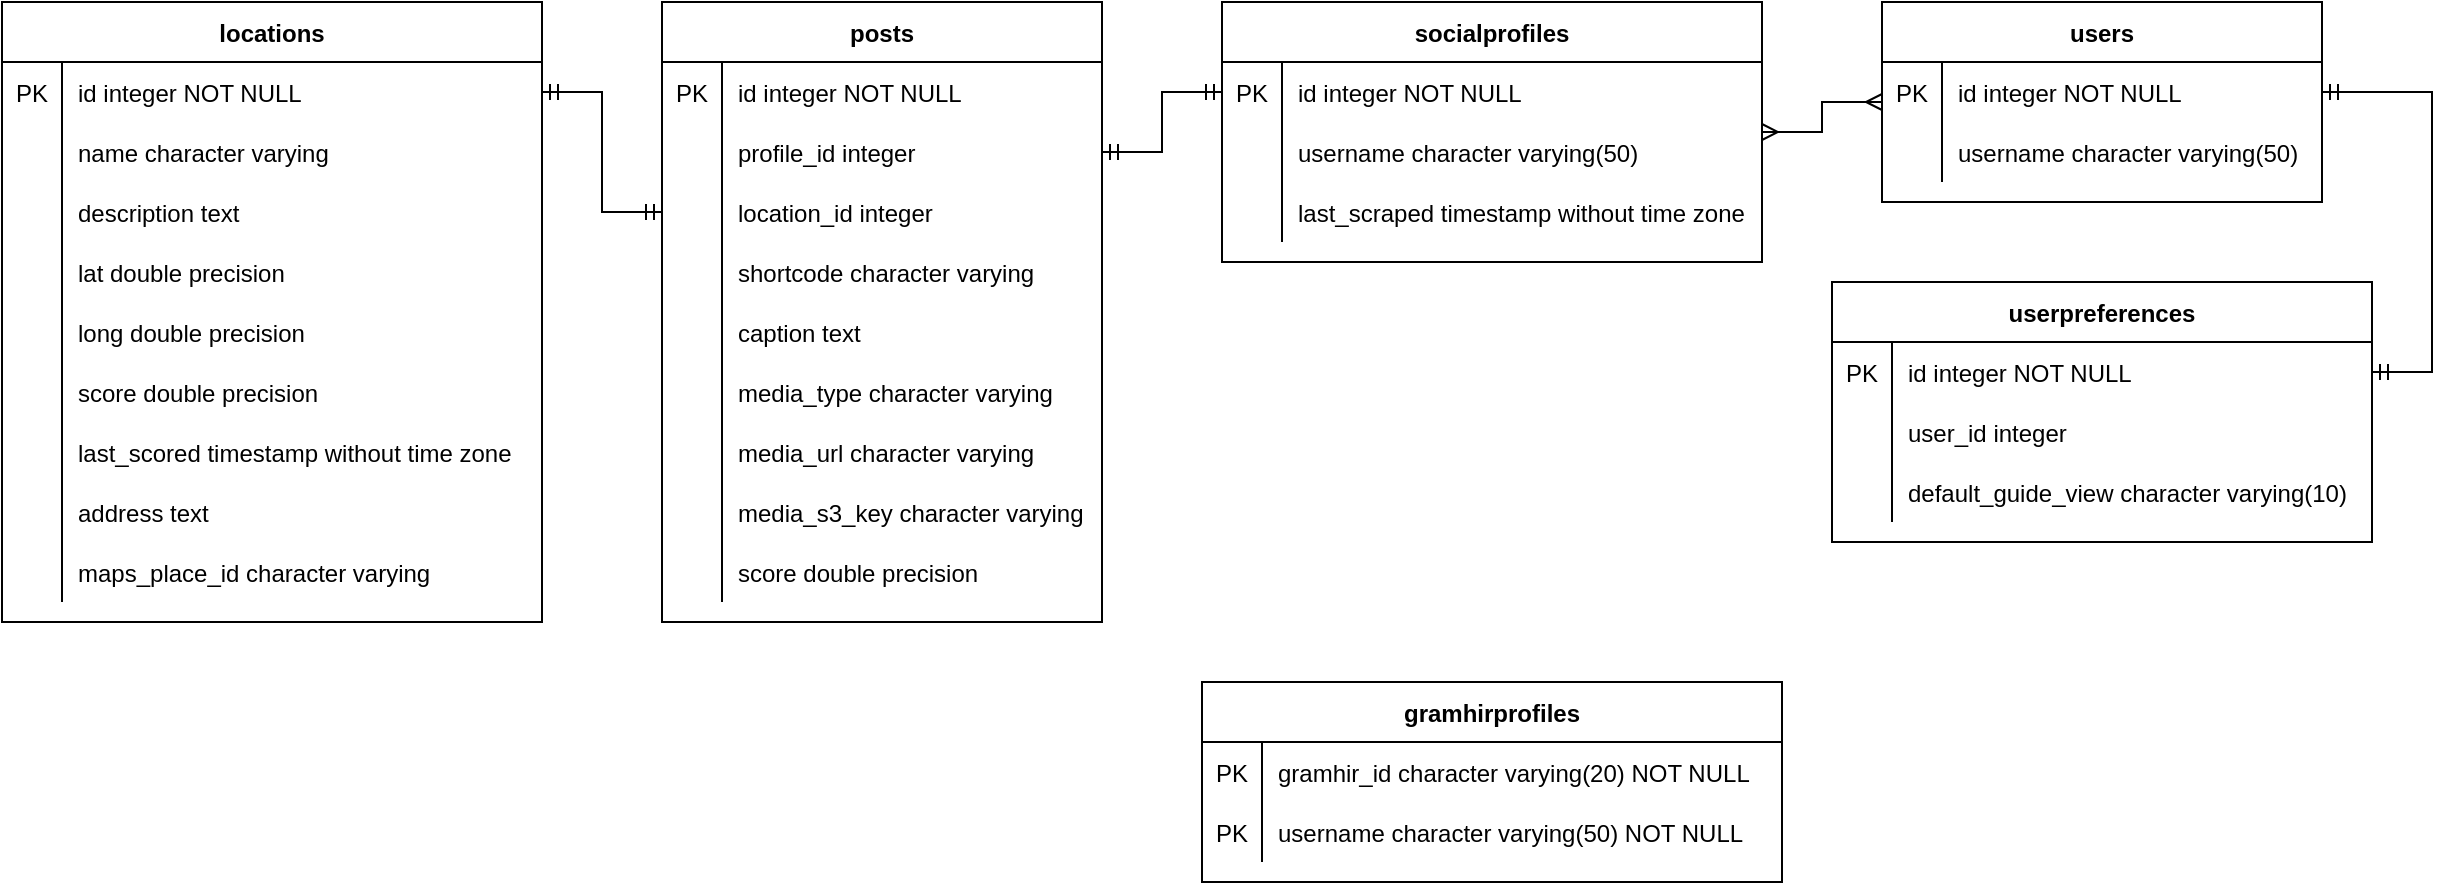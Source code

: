 <mxfile version="20.2.3" type="device"><diagram id="GrhFGwHV9DueybYe5XMP" name="Page-1"><mxGraphModel dx="3021" dy="919" grid="1" gridSize="10" guides="1" tooltips="1" connect="1" arrows="1" fold="1" page="1" pageScale="1" pageWidth="850" pageHeight="1100" math="0" shadow="0"><root><mxCell id="0"/><mxCell id="1" parent="0"/><mxCell id="F3J60CeovKEfYm3MkHnd-94" value="gramhirprofiles" style="shape=table;startSize=30;container=1;collapsible=1;childLayout=tableLayout;fixedRows=1;rowLines=0;fontStyle=1;align=center;resizeLast=1;" parent="1" vertex="1"><mxGeometry x="418" y="560" width="290" height="100" as="geometry"/></mxCell><mxCell id="F3J60CeovKEfYm3MkHnd-95" value="" style="shape=tableRow;horizontal=0;startSize=0;swimlaneHead=0;swimlaneBody=0;fillColor=none;collapsible=0;dropTarget=0;points=[[0,0.5],[1,0.5]];portConstraint=eastwest;top=0;left=0;right=0;bottom=0;" parent="F3J60CeovKEfYm3MkHnd-94" vertex="1"><mxGeometry y="30" width="290" height="30" as="geometry"/></mxCell><mxCell id="F3J60CeovKEfYm3MkHnd-96" value="PK" style="shape=partialRectangle;overflow=hidden;connectable=0;fillColor=none;top=0;left=0;bottom=0;right=0;" parent="F3J60CeovKEfYm3MkHnd-95" vertex="1"><mxGeometry width="30" height="30" as="geometry"><mxRectangle width="30" height="30" as="alternateBounds"/></mxGeometry></mxCell><mxCell id="F3J60CeovKEfYm3MkHnd-97" value="gramhir_id character varying(20) NOT NULL" style="shape=partialRectangle;overflow=hidden;connectable=0;fillColor=none;align=left;top=0;left=0;bottom=0;right=0;spacingLeft=6;" parent="F3J60CeovKEfYm3MkHnd-95" vertex="1"><mxGeometry x="30" width="260" height="30" as="geometry"><mxRectangle width="260" height="30" as="alternateBounds"/></mxGeometry></mxCell><mxCell id="F3J60CeovKEfYm3MkHnd-98" value="" style="shape=tableRow;horizontal=0;startSize=0;swimlaneHead=0;swimlaneBody=0;fillColor=none;collapsible=0;dropTarget=0;points=[[0,0.5],[1,0.5]];portConstraint=eastwest;top=0;left=0;right=0;bottom=0;" parent="F3J60CeovKEfYm3MkHnd-94" vertex="1"><mxGeometry y="60" width="290" height="30" as="geometry"/></mxCell><mxCell id="F3J60CeovKEfYm3MkHnd-99" value="PK" style="shape=partialRectangle;overflow=hidden;connectable=0;fillColor=none;top=0;left=0;bottom=0;right=0;" parent="F3J60CeovKEfYm3MkHnd-98" vertex="1"><mxGeometry width="30" height="30" as="geometry"><mxRectangle width="30" height="30" as="alternateBounds"/></mxGeometry></mxCell><mxCell id="F3J60CeovKEfYm3MkHnd-100" value="username character varying(50) NOT NULL" style="shape=partialRectangle;overflow=hidden;connectable=0;fillColor=none;align=left;top=0;left=0;bottom=0;right=0;spacingLeft=6;" parent="F3J60CeovKEfYm3MkHnd-98" vertex="1"><mxGeometry x="30" width="260" height="30" as="geometry"><mxRectangle width="260" height="30" as="alternateBounds"/></mxGeometry></mxCell><mxCell id="F3J60CeovKEfYm3MkHnd-101" value="locations" style="shape=table;startSize=30;container=1;collapsible=1;childLayout=tableLayout;fixedRows=1;rowLines=0;fontStyle=1;align=center;resizeLast=1;" parent="1" vertex="1"><mxGeometry x="-182" y="220" width="270" height="310" as="geometry"/></mxCell><mxCell id="F3J60CeovKEfYm3MkHnd-102" value="" style="shape=tableRow;horizontal=0;startSize=0;swimlaneHead=0;swimlaneBody=0;fillColor=none;collapsible=0;dropTarget=0;points=[[0,0.5],[1,0.5]];portConstraint=eastwest;top=0;left=0;right=0;bottom=0;" parent="F3J60CeovKEfYm3MkHnd-101" vertex="1"><mxGeometry y="30" width="270" height="30" as="geometry"/></mxCell><mxCell id="F3J60CeovKEfYm3MkHnd-103" value="PK" style="shape=partialRectangle;overflow=hidden;connectable=0;fillColor=none;top=0;left=0;bottom=0;right=0;" parent="F3J60CeovKEfYm3MkHnd-102" vertex="1"><mxGeometry width="30" height="30" as="geometry"><mxRectangle width="30" height="30" as="alternateBounds"/></mxGeometry></mxCell><mxCell id="F3J60CeovKEfYm3MkHnd-104" value="id integer NOT NULL" style="shape=partialRectangle;overflow=hidden;connectable=0;fillColor=none;align=left;top=0;left=0;bottom=0;right=0;spacingLeft=6;" parent="F3J60CeovKEfYm3MkHnd-102" vertex="1"><mxGeometry x="30" width="240" height="30" as="geometry"><mxRectangle width="240" height="30" as="alternateBounds"/></mxGeometry></mxCell><mxCell id="F3J60CeovKEfYm3MkHnd-105" value="" style="shape=tableRow;horizontal=0;startSize=0;swimlaneHead=0;swimlaneBody=0;fillColor=none;collapsible=0;dropTarget=0;points=[[0,0.5],[1,0.5]];portConstraint=eastwest;top=0;left=0;right=0;bottom=0;" parent="F3J60CeovKEfYm3MkHnd-101" vertex="1"><mxGeometry y="60" width="270" height="30" as="geometry"/></mxCell><mxCell id="F3J60CeovKEfYm3MkHnd-106" value="" style="shape=partialRectangle;overflow=hidden;connectable=0;fillColor=none;top=0;left=0;bottom=0;right=0;" parent="F3J60CeovKEfYm3MkHnd-105" vertex="1"><mxGeometry width="30" height="30" as="geometry"><mxRectangle width="30" height="30" as="alternateBounds"/></mxGeometry></mxCell><mxCell id="F3J60CeovKEfYm3MkHnd-107" value="name character varying" style="shape=partialRectangle;overflow=hidden;connectable=0;fillColor=none;align=left;top=0;left=0;bottom=0;right=0;spacingLeft=6;" parent="F3J60CeovKEfYm3MkHnd-105" vertex="1"><mxGeometry x="30" width="240" height="30" as="geometry"><mxRectangle width="240" height="30" as="alternateBounds"/></mxGeometry></mxCell><mxCell id="F3J60CeovKEfYm3MkHnd-108" value="" style="shape=tableRow;horizontal=0;startSize=0;swimlaneHead=0;swimlaneBody=0;fillColor=none;collapsible=0;dropTarget=0;points=[[0,0.5],[1,0.5]];portConstraint=eastwest;top=0;left=0;right=0;bottom=0;" parent="F3J60CeovKEfYm3MkHnd-101" vertex="1"><mxGeometry y="90" width="270" height="30" as="geometry"/></mxCell><mxCell id="F3J60CeovKEfYm3MkHnd-109" value="" style="shape=partialRectangle;overflow=hidden;connectable=0;fillColor=none;top=0;left=0;bottom=0;right=0;" parent="F3J60CeovKEfYm3MkHnd-108" vertex="1"><mxGeometry width="30" height="30" as="geometry"><mxRectangle width="30" height="30" as="alternateBounds"/></mxGeometry></mxCell><mxCell id="F3J60CeovKEfYm3MkHnd-110" value="description text" style="shape=partialRectangle;overflow=hidden;connectable=0;fillColor=none;align=left;top=0;left=0;bottom=0;right=0;spacingLeft=6;" parent="F3J60CeovKEfYm3MkHnd-108" vertex="1"><mxGeometry x="30" width="240" height="30" as="geometry"><mxRectangle width="240" height="30" as="alternateBounds"/></mxGeometry></mxCell><mxCell id="F3J60CeovKEfYm3MkHnd-111" value="" style="shape=tableRow;horizontal=0;startSize=0;swimlaneHead=0;swimlaneBody=0;fillColor=none;collapsible=0;dropTarget=0;points=[[0,0.5],[1,0.5]];portConstraint=eastwest;top=0;left=0;right=0;bottom=0;" parent="F3J60CeovKEfYm3MkHnd-101" vertex="1"><mxGeometry y="120" width="270" height="30" as="geometry"/></mxCell><mxCell id="F3J60CeovKEfYm3MkHnd-112" value="" style="shape=partialRectangle;overflow=hidden;connectable=0;fillColor=none;top=0;left=0;bottom=0;right=0;" parent="F3J60CeovKEfYm3MkHnd-111" vertex="1"><mxGeometry width="30" height="30" as="geometry"><mxRectangle width="30" height="30" as="alternateBounds"/></mxGeometry></mxCell><mxCell id="F3J60CeovKEfYm3MkHnd-113" value="lat double precision" style="shape=partialRectangle;overflow=hidden;connectable=0;fillColor=none;align=left;top=0;left=0;bottom=0;right=0;spacingLeft=6;" parent="F3J60CeovKEfYm3MkHnd-111" vertex="1"><mxGeometry x="30" width="240" height="30" as="geometry"><mxRectangle width="240" height="30" as="alternateBounds"/></mxGeometry></mxCell><mxCell id="F3J60CeovKEfYm3MkHnd-114" value="" style="shape=tableRow;horizontal=0;startSize=0;swimlaneHead=0;swimlaneBody=0;fillColor=none;collapsible=0;dropTarget=0;points=[[0,0.5],[1,0.5]];portConstraint=eastwest;top=0;left=0;right=0;bottom=0;" parent="F3J60CeovKEfYm3MkHnd-101" vertex="1"><mxGeometry y="150" width="270" height="30" as="geometry"/></mxCell><mxCell id="F3J60CeovKEfYm3MkHnd-115" value="" style="shape=partialRectangle;overflow=hidden;connectable=0;fillColor=none;top=0;left=0;bottom=0;right=0;" parent="F3J60CeovKEfYm3MkHnd-114" vertex="1"><mxGeometry width="30" height="30" as="geometry"><mxRectangle width="30" height="30" as="alternateBounds"/></mxGeometry></mxCell><mxCell id="F3J60CeovKEfYm3MkHnd-116" value="long double precision" style="shape=partialRectangle;overflow=hidden;connectable=0;fillColor=none;align=left;top=0;left=0;bottom=0;right=0;spacingLeft=6;" parent="F3J60CeovKEfYm3MkHnd-114" vertex="1"><mxGeometry x="30" width="240" height="30" as="geometry"><mxRectangle width="240" height="30" as="alternateBounds"/></mxGeometry></mxCell><mxCell id="F3J60CeovKEfYm3MkHnd-117" value="" style="shape=tableRow;horizontal=0;startSize=0;swimlaneHead=0;swimlaneBody=0;fillColor=none;collapsible=0;dropTarget=0;points=[[0,0.5],[1,0.5]];portConstraint=eastwest;top=0;left=0;right=0;bottom=0;" parent="F3J60CeovKEfYm3MkHnd-101" vertex="1"><mxGeometry y="180" width="270" height="30" as="geometry"/></mxCell><mxCell id="F3J60CeovKEfYm3MkHnd-118" value="" style="shape=partialRectangle;overflow=hidden;connectable=0;fillColor=none;top=0;left=0;bottom=0;right=0;" parent="F3J60CeovKEfYm3MkHnd-117" vertex="1"><mxGeometry width="30" height="30" as="geometry"><mxRectangle width="30" height="30" as="alternateBounds"/></mxGeometry></mxCell><mxCell id="F3J60CeovKEfYm3MkHnd-119" value="score double precision" style="shape=partialRectangle;overflow=hidden;connectable=0;fillColor=none;align=left;top=0;left=0;bottom=0;right=0;spacingLeft=6;" parent="F3J60CeovKEfYm3MkHnd-117" vertex="1"><mxGeometry x="30" width="240" height="30" as="geometry"><mxRectangle width="240" height="30" as="alternateBounds"/></mxGeometry></mxCell><mxCell id="F3J60CeovKEfYm3MkHnd-120" value="" style="shape=tableRow;horizontal=0;startSize=0;swimlaneHead=0;swimlaneBody=0;fillColor=none;collapsible=0;dropTarget=0;points=[[0,0.5],[1,0.5]];portConstraint=eastwest;top=0;left=0;right=0;bottom=0;" parent="F3J60CeovKEfYm3MkHnd-101" vertex="1"><mxGeometry y="210" width="270" height="30" as="geometry"/></mxCell><mxCell id="F3J60CeovKEfYm3MkHnd-121" value="" style="shape=partialRectangle;overflow=hidden;connectable=0;fillColor=none;top=0;left=0;bottom=0;right=0;" parent="F3J60CeovKEfYm3MkHnd-120" vertex="1"><mxGeometry width="30" height="30" as="geometry"><mxRectangle width="30" height="30" as="alternateBounds"/></mxGeometry></mxCell><mxCell id="F3J60CeovKEfYm3MkHnd-122" value="last_scored timestamp without time zone" style="shape=partialRectangle;overflow=hidden;connectable=0;fillColor=none;align=left;top=0;left=0;bottom=0;right=0;spacingLeft=6;" parent="F3J60CeovKEfYm3MkHnd-120" vertex="1"><mxGeometry x="30" width="240" height="30" as="geometry"><mxRectangle width="240" height="30" as="alternateBounds"/></mxGeometry></mxCell><mxCell id="F3J60CeovKEfYm3MkHnd-123" value="" style="shape=tableRow;horizontal=0;startSize=0;swimlaneHead=0;swimlaneBody=0;fillColor=none;collapsible=0;dropTarget=0;points=[[0,0.5],[1,0.5]];portConstraint=eastwest;top=0;left=0;right=0;bottom=0;" parent="F3J60CeovKEfYm3MkHnd-101" vertex="1"><mxGeometry y="240" width="270" height="30" as="geometry"/></mxCell><mxCell id="F3J60CeovKEfYm3MkHnd-124" value="" style="shape=partialRectangle;overflow=hidden;connectable=0;fillColor=none;top=0;left=0;bottom=0;right=0;" parent="F3J60CeovKEfYm3MkHnd-123" vertex="1"><mxGeometry width="30" height="30" as="geometry"><mxRectangle width="30" height="30" as="alternateBounds"/></mxGeometry></mxCell><mxCell id="F3J60CeovKEfYm3MkHnd-125" value="address text" style="shape=partialRectangle;overflow=hidden;connectable=0;fillColor=none;align=left;top=0;left=0;bottom=0;right=0;spacingLeft=6;" parent="F3J60CeovKEfYm3MkHnd-123" vertex="1"><mxGeometry x="30" width="240" height="30" as="geometry"><mxRectangle width="240" height="30" as="alternateBounds"/></mxGeometry></mxCell><mxCell id="F3J60CeovKEfYm3MkHnd-126" value="" style="shape=tableRow;horizontal=0;startSize=0;swimlaneHead=0;swimlaneBody=0;fillColor=none;collapsible=0;dropTarget=0;points=[[0,0.5],[1,0.5]];portConstraint=eastwest;top=0;left=0;right=0;bottom=0;" parent="F3J60CeovKEfYm3MkHnd-101" vertex="1"><mxGeometry y="270" width="270" height="30" as="geometry"/></mxCell><mxCell id="F3J60CeovKEfYm3MkHnd-127" value="" style="shape=partialRectangle;overflow=hidden;connectable=0;fillColor=none;top=0;left=0;bottom=0;right=0;" parent="F3J60CeovKEfYm3MkHnd-126" vertex="1"><mxGeometry width="30" height="30" as="geometry"><mxRectangle width="30" height="30" as="alternateBounds"/></mxGeometry></mxCell><mxCell id="F3J60CeovKEfYm3MkHnd-128" value="maps_place_id character varying" style="shape=partialRectangle;overflow=hidden;connectable=0;fillColor=none;align=left;top=0;left=0;bottom=0;right=0;spacingLeft=6;" parent="F3J60CeovKEfYm3MkHnd-126" vertex="1"><mxGeometry x="30" width="240" height="30" as="geometry"><mxRectangle width="240" height="30" as="alternateBounds"/></mxGeometry></mxCell><mxCell id="F3J60CeovKEfYm3MkHnd-129" value="posts" style="shape=table;startSize=30;container=1;collapsible=1;childLayout=tableLayout;fixedRows=1;rowLines=0;fontStyle=1;align=center;resizeLast=1;" parent="1" vertex="1"><mxGeometry x="148" y="220" width="220" height="310" as="geometry"/></mxCell><mxCell id="F3J60CeovKEfYm3MkHnd-130" value="" style="shape=tableRow;horizontal=0;startSize=0;swimlaneHead=0;swimlaneBody=0;fillColor=none;collapsible=0;dropTarget=0;points=[[0,0.5],[1,0.5]];portConstraint=eastwest;top=0;left=0;right=0;bottom=0;" parent="F3J60CeovKEfYm3MkHnd-129" vertex="1"><mxGeometry y="30" width="220" height="30" as="geometry"/></mxCell><mxCell id="F3J60CeovKEfYm3MkHnd-131" value="PK" style="shape=partialRectangle;overflow=hidden;connectable=0;fillColor=none;top=0;left=0;bottom=0;right=0;" parent="F3J60CeovKEfYm3MkHnd-130" vertex="1"><mxGeometry width="30" height="30" as="geometry"><mxRectangle width="30" height="30" as="alternateBounds"/></mxGeometry></mxCell><mxCell id="F3J60CeovKEfYm3MkHnd-132" value="id integer NOT NULL" style="shape=partialRectangle;overflow=hidden;connectable=0;fillColor=none;align=left;top=0;left=0;bottom=0;right=0;spacingLeft=6;" parent="F3J60CeovKEfYm3MkHnd-130" vertex="1"><mxGeometry x="30" width="190" height="30" as="geometry"><mxRectangle width="190" height="30" as="alternateBounds"/></mxGeometry></mxCell><mxCell id="F3J60CeovKEfYm3MkHnd-133" value="" style="shape=tableRow;horizontal=0;startSize=0;swimlaneHead=0;swimlaneBody=0;fillColor=none;collapsible=0;dropTarget=0;points=[[0,0.5],[1,0.5]];portConstraint=eastwest;top=0;left=0;right=0;bottom=0;" parent="F3J60CeovKEfYm3MkHnd-129" vertex="1"><mxGeometry y="60" width="220" height="30" as="geometry"/></mxCell><mxCell id="F3J60CeovKEfYm3MkHnd-134" value="" style="shape=partialRectangle;overflow=hidden;connectable=0;fillColor=none;top=0;left=0;bottom=0;right=0;" parent="F3J60CeovKEfYm3MkHnd-133" vertex="1"><mxGeometry width="30" height="30" as="geometry"><mxRectangle width="30" height="30" as="alternateBounds"/></mxGeometry></mxCell><mxCell id="F3J60CeovKEfYm3MkHnd-135" value="profile_id integer" style="shape=partialRectangle;overflow=hidden;connectable=0;fillColor=none;align=left;top=0;left=0;bottom=0;right=0;spacingLeft=6;" parent="F3J60CeovKEfYm3MkHnd-133" vertex="1"><mxGeometry x="30" width="190" height="30" as="geometry"><mxRectangle width="190" height="30" as="alternateBounds"/></mxGeometry></mxCell><mxCell id="F3J60CeovKEfYm3MkHnd-136" value="" style="shape=tableRow;horizontal=0;startSize=0;swimlaneHead=0;swimlaneBody=0;fillColor=none;collapsible=0;dropTarget=0;points=[[0,0.5],[1,0.5]];portConstraint=eastwest;top=0;left=0;right=0;bottom=0;" parent="F3J60CeovKEfYm3MkHnd-129" vertex="1"><mxGeometry y="90" width="220" height="30" as="geometry"/></mxCell><mxCell id="F3J60CeovKEfYm3MkHnd-137" value="" style="shape=partialRectangle;overflow=hidden;connectable=0;fillColor=none;top=0;left=0;bottom=0;right=0;" parent="F3J60CeovKEfYm3MkHnd-136" vertex="1"><mxGeometry width="30" height="30" as="geometry"><mxRectangle width="30" height="30" as="alternateBounds"/></mxGeometry></mxCell><mxCell id="F3J60CeovKEfYm3MkHnd-138" value="location_id integer" style="shape=partialRectangle;overflow=hidden;connectable=0;fillColor=none;align=left;top=0;left=0;bottom=0;right=0;spacingLeft=6;" parent="F3J60CeovKEfYm3MkHnd-136" vertex="1"><mxGeometry x="30" width="190" height="30" as="geometry"><mxRectangle width="190" height="30" as="alternateBounds"/></mxGeometry></mxCell><mxCell id="F3J60CeovKEfYm3MkHnd-139" value="" style="shape=tableRow;horizontal=0;startSize=0;swimlaneHead=0;swimlaneBody=0;fillColor=none;collapsible=0;dropTarget=0;points=[[0,0.5],[1,0.5]];portConstraint=eastwest;top=0;left=0;right=0;bottom=0;" parent="F3J60CeovKEfYm3MkHnd-129" vertex="1"><mxGeometry y="120" width="220" height="30" as="geometry"/></mxCell><mxCell id="F3J60CeovKEfYm3MkHnd-140" value="" style="shape=partialRectangle;overflow=hidden;connectable=0;fillColor=none;top=0;left=0;bottom=0;right=0;" parent="F3J60CeovKEfYm3MkHnd-139" vertex="1"><mxGeometry width="30" height="30" as="geometry"><mxRectangle width="30" height="30" as="alternateBounds"/></mxGeometry></mxCell><mxCell id="F3J60CeovKEfYm3MkHnd-141" value="shortcode character varying" style="shape=partialRectangle;overflow=hidden;connectable=0;fillColor=none;align=left;top=0;left=0;bottom=0;right=0;spacingLeft=6;" parent="F3J60CeovKEfYm3MkHnd-139" vertex="1"><mxGeometry x="30" width="190" height="30" as="geometry"><mxRectangle width="190" height="30" as="alternateBounds"/></mxGeometry></mxCell><mxCell id="F3J60CeovKEfYm3MkHnd-142" value="" style="shape=tableRow;horizontal=0;startSize=0;swimlaneHead=0;swimlaneBody=0;fillColor=none;collapsible=0;dropTarget=0;points=[[0,0.5],[1,0.5]];portConstraint=eastwest;top=0;left=0;right=0;bottom=0;" parent="F3J60CeovKEfYm3MkHnd-129" vertex="1"><mxGeometry y="150" width="220" height="30" as="geometry"/></mxCell><mxCell id="F3J60CeovKEfYm3MkHnd-143" value="" style="shape=partialRectangle;overflow=hidden;connectable=0;fillColor=none;top=0;left=0;bottom=0;right=0;" parent="F3J60CeovKEfYm3MkHnd-142" vertex="1"><mxGeometry width="30" height="30" as="geometry"><mxRectangle width="30" height="30" as="alternateBounds"/></mxGeometry></mxCell><mxCell id="F3J60CeovKEfYm3MkHnd-144" value="caption text" style="shape=partialRectangle;overflow=hidden;connectable=0;fillColor=none;align=left;top=0;left=0;bottom=0;right=0;spacingLeft=6;" parent="F3J60CeovKEfYm3MkHnd-142" vertex="1"><mxGeometry x="30" width="190" height="30" as="geometry"><mxRectangle width="190" height="30" as="alternateBounds"/></mxGeometry></mxCell><mxCell id="F3J60CeovKEfYm3MkHnd-145" value="" style="shape=tableRow;horizontal=0;startSize=0;swimlaneHead=0;swimlaneBody=0;fillColor=none;collapsible=0;dropTarget=0;points=[[0,0.5],[1,0.5]];portConstraint=eastwest;top=0;left=0;right=0;bottom=0;" parent="F3J60CeovKEfYm3MkHnd-129" vertex="1"><mxGeometry y="180" width="220" height="30" as="geometry"/></mxCell><mxCell id="F3J60CeovKEfYm3MkHnd-146" value="" style="shape=partialRectangle;overflow=hidden;connectable=0;fillColor=none;top=0;left=0;bottom=0;right=0;" parent="F3J60CeovKEfYm3MkHnd-145" vertex="1"><mxGeometry width="30" height="30" as="geometry"><mxRectangle width="30" height="30" as="alternateBounds"/></mxGeometry></mxCell><mxCell id="F3J60CeovKEfYm3MkHnd-147" value="media_type character varying" style="shape=partialRectangle;overflow=hidden;connectable=0;fillColor=none;align=left;top=0;left=0;bottom=0;right=0;spacingLeft=6;" parent="F3J60CeovKEfYm3MkHnd-145" vertex="1"><mxGeometry x="30" width="190" height="30" as="geometry"><mxRectangle width="190" height="30" as="alternateBounds"/></mxGeometry></mxCell><mxCell id="F3J60CeovKEfYm3MkHnd-148" value="" style="shape=tableRow;horizontal=0;startSize=0;swimlaneHead=0;swimlaneBody=0;fillColor=none;collapsible=0;dropTarget=0;points=[[0,0.5],[1,0.5]];portConstraint=eastwest;top=0;left=0;right=0;bottom=0;" parent="F3J60CeovKEfYm3MkHnd-129" vertex="1"><mxGeometry y="210" width="220" height="30" as="geometry"/></mxCell><mxCell id="F3J60CeovKEfYm3MkHnd-149" value="" style="shape=partialRectangle;overflow=hidden;connectable=0;fillColor=none;top=0;left=0;bottom=0;right=0;" parent="F3J60CeovKEfYm3MkHnd-148" vertex="1"><mxGeometry width="30" height="30" as="geometry"><mxRectangle width="30" height="30" as="alternateBounds"/></mxGeometry></mxCell><mxCell id="F3J60CeovKEfYm3MkHnd-150" value="media_url character varying" style="shape=partialRectangle;overflow=hidden;connectable=0;fillColor=none;align=left;top=0;left=0;bottom=0;right=0;spacingLeft=6;" parent="F3J60CeovKEfYm3MkHnd-148" vertex="1"><mxGeometry x="30" width="190" height="30" as="geometry"><mxRectangle width="190" height="30" as="alternateBounds"/></mxGeometry></mxCell><mxCell id="F3J60CeovKEfYm3MkHnd-151" value="" style="shape=tableRow;horizontal=0;startSize=0;swimlaneHead=0;swimlaneBody=0;fillColor=none;collapsible=0;dropTarget=0;points=[[0,0.5],[1,0.5]];portConstraint=eastwest;top=0;left=0;right=0;bottom=0;" parent="F3J60CeovKEfYm3MkHnd-129" vertex="1"><mxGeometry y="240" width="220" height="30" as="geometry"/></mxCell><mxCell id="F3J60CeovKEfYm3MkHnd-152" value="" style="shape=partialRectangle;overflow=hidden;connectable=0;fillColor=none;top=0;left=0;bottom=0;right=0;" parent="F3J60CeovKEfYm3MkHnd-151" vertex="1"><mxGeometry width="30" height="30" as="geometry"><mxRectangle width="30" height="30" as="alternateBounds"/></mxGeometry></mxCell><mxCell id="F3J60CeovKEfYm3MkHnd-153" value="media_s3_key character varying" style="shape=partialRectangle;overflow=hidden;connectable=0;fillColor=none;align=left;top=0;left=0;bottom=0;right=0;spacingLeft=6;" parent="F3J60CeovKEfYm3MkHnd-151" vertex="1"><mxGeometry x="30" width="190" height="30" as="geometry"><mxRectangle width="190" height="30" as="alternateBounds"/></mxGeometry></mxCell><mxCell id="F3J60CeovKEfYm3MkHnd-154" value="" style="shape=tableRow;horizontal=0;startSize=0;swimlaneHead=0;swimlaneBody=0;fillColor=none;collapsible=0;dropTarget=0;points=[[0,0.5],[1,0.5]];portConstraint=eastwest;top=0;left=0;right=0;bottom=0;" parent="F3J60CeovKEfYm3MkHnd-129" vertex="1"><mxGeometry y="270" width="220" height="30" as="geometry"/></mxCell><mxCell id="F3J60CeovKEfYm3MkHnd-155" value="" style="shape=partialRectangle;overflow=hidden;connectable=0;fillColor=none;top=0;left=0;bottom=0;right=0;" parent="F3J60CeovKEfYm3MkHnd-154" vertex="1"><mxGeometry width="30" height="30" as="geometry"><mxRectangle width="30" height="30" as="alternateBounds"/></mxGeometry></mxCell><mxCell id="F3J60CeovKEfYm3MkHnd-156" value="score double precision" style="shape=partialRectangle;overflow=hidden;connectable=0;fillColor=none;align=left;top=0;left=0;bottom=0;right=0;spacingLeft=6;" parent="F3J60CeovKEfYm3MkHnd-154" vertex="1"><mxGeometry x="30" width="190" height="30" as="geometry"><mxRectangle width="190" height="30" as="alternateBounds"/></mxGeometry></mxCell><mxCell id="F3J60CeovKEfYm3MkHnd-164" value="socialprofiles" style="shape=table;startSize=30;container=1;collapsible=1;childLayout=tableLayout;fixedRows=1;rowLines=0;fontStyle=1;align=center;resizeLast=1;" parent="1" vertex="1"><mxGeometry x="428" y="220" width="270" height="130" as="geometry"/></mxCell><mxCell id="F3J60CeovKEfYm3MkHnd-165" value="" style="shape=tableRow;horizontal=0;startSize=0;swimlaneHead=0;swimlaneBody=0;fillColor=none;collapsible=0;dropTarget=0;points=[[0,0.5],[1,0.5]];portConstraint=eastwest;top=0;left=0;right=0;bottom=0;" parent="F3J60CeovKEfYm3MkHnd-164" vertex="1"><mxGeometry y="30" width="270" height="30" as="geometry"/></mxCell><mxCell id="F3J60CeovKEfYm3MkHnd-166" value="PK" style="shape=partialRectangle;overflow=hidden;connectable=0;fillColor=none;top=0;left=0;bottom=0;right=0;" parent="F3J60CeovKEfYm3MkHnd-165" vertex="1"><mxGeometry width="30" height="30" as="geometry"><mxRectangle width="30" height="30" as="alternateBounds"/></mxGeometry></mxCell><mxCell id="F3J60CeovKEfYm3MkHnd-167" value="id integer NOT NULL" style="shape=partialRectangle;overflow=hidden;connectable=0;fillColor=none;align=left;top=0;left=0;bottom=0;right=0;spacingLeft=6;" parent="F3J60CeovKEfYm3MkHnd-165" vertex="1"><mxGeometry x="30" width="240" height="30" as="geometry"><mxRectangle width="240" height="30" as="alternateBounds"/></mxGeometry></mxCell><mxCell id="F3J60CeovKEfYm3MkHnd-168" value="" style="shape=tableRow;horizontal=0;startSize=0;swimlaneHead=0;swimlaneBody=0;fillColor=none;collapsible=0;dropTarget=0;points=[[0,0.5],[1,0.5]];portConstraint=eastwest;top=0;left=0;right=0;bottom=0;" parent="F3J60CeovKEfYm3MkHnd-164" vertex="1"><mxGeometry y="60" width="270" height="30" as="geometry"/></mxCell><mxCell id="F3J60CeovKEfYm3MkHnd-169" value="" style="shape=partialRectangle;overflow=hidden;connectable=0;fillColor=none;top=0;left=0;bottom=0;right=0;" parent="F3J60CeovKEfYm3MkHnd-168" vertex="1"><mxGeometry width="30" height="30" as="geometry"><mxRectangle width="30" height="30" as="alternateBounds"/></mxGeometry></mxCell><mxCell id="F3J60CeovKEfYm3MkHnd-170" value="username character varying(50)" style="shape=partialRectangle;overflow=hidden;connectable=0;fillColor=none;align=left;top=0;left=0;bottom=0;right=0;spacingLeft=6;" parent="F3J60CeovKEfYm3MkHnd-168" vertex="1"><mxGeometry x="30" width="240" height="30" as="geometry"><mxRectangle width="240" height="30" as="alternateBounds"/></mxGeometry></mxCell><mxCell id="F3J60CeovKEfYm3MkHnd-171" value="" style="shape=tableRow;horizontal=0;startSize=0;swimlaneHead=0;swimlaneBody=0;fillColor=none;collapsible=0;dropTarget=0;points=[[0,0.5],[1,0.5]];portConstraint=eastwest;top=0;left=0;right=0;bottom=0;" parent="F3J60CeovKEfYm3MkHnd-164" vertex="1"><mxGeometry y="90" width="270" height="30" as="geometry"/></mxCell><mxCell id="F3J60CeovKEfYm3MkHnd-172" value="" style="shape=partialRectangle;overflow=hidden;connectable=0;fillColor=none;top=0;left=0;bottom=0;right=0;" parent="F3J60CeovKEfYm3MkHnd-171" vertex="1"><mxGeometry width="30" height="30" as="geometry"><mxRectangle width="30" height="30" as="alternateBounds"/></mxGeometry></mxCell><mxCell id="F3J60CeovKEfYm3MkHnd-173" value="last_scraped timestamp without time zone" style="shape=partialRectangle;overflow=hidden;connectable=0;fillColor=none;align=left;top=0;left=0;bottom=0;right=0;spacingLeft=6;" parent="F3J60CeovKEfYm3MkHnd-171" vertex="1"><mxGeometry x="30" width="240" height="30" as="geometry"><mxRectangle width="240" height="30" as="alternateBounds"/></mxGeometry></mxCell><mxCell id="F3J60CeovKEfYm3MkHnd-174" value="userpreferences" style="shape=table;startSize=30;container=1;collapsible=1;childLayout=tableLayout;fixedRows=1;rowLines=0;fontStyle=1;align=center;resizeLast=1;" parent="1" vertex="1"><mxGeometry x="733" y="360" width="270" height="130" as="geometry"/></mxCell><mxCell id="F3J60CeovKEfYm3MkHnd-175" value="" style="shape=tableRow;horizontal=0;startSize=0;swimlaneHead=0;swimlaneBody=0;fillColor=none;collapsible=0;dropTarget=0;points=[[0,0.5],[1,0.5]];portConstraint=eastwest;top=0;left=0;right=0;bottom=0;" parent="F3J60CeovKEfYm3MkHnd-174" vertex="1"><mxGeometry y="30" width="270" height="30" as="geometry"/></mxCell><mxCell id="F3J60CeovKEfYm3MkHnd-176" value="PK" style="shape=partialRectangle;overflow=hidden;connectable=0;fillColor=none;top=0;left=0;bottom=0;right=0;" parent="F3J60CeovKEfYm3MkHnd-175" vertex="1"><mxGeometry width="30" height="30" as="geometry"><mxRectangle width="30" height="30" as="alternateBounds"/></mxGeometry></mxCell><mxCell id="F3J60CeovKEfYm3MkHnd-177" value="id integer NOT NULL" style="shape=partialRectangle;overflow=hidden;connectable=0;fillColor=none;align=left;top=0;left=0;bottom=0;right=0;spacingLeft=6;" parent="F3J60CeovKEfYm3MkHnd-175" vertex="1"><mxGeometry x="30" width="240" height="30" as="geometry"><mxRectangle width="240" height="30" as="alternateBounds"/></mxGeometry></mxCell><mxCell id="F3J60CeovKEfYm3MkHnd-178" value="" style="shape=tableRow;horizontal=0;startSize=0;swimlaneHead=0;swimlaneBody=0;fillColor=none;collapsible=0;dropTarget=0;points=[[0,0.5],[1,0.5]];portConstraint=eastwest;top=0;left=0;right=0;bottom=0;" parent="F3J60CeovKEfYm3MkHnd-174" vertex="1"><mxGeometry y="60" width="270" height="30" as="geometry"/></mxCell><mxCell id="F3J60CeovKEfYm3MkHnd-179" value="" style="shape=partialRectangle;overflow=hidden;connectable=0;fillColor=none;top=0;left=0;bottom=0;right=0;" parent="F3J60CeovKEfYm3MkHnd-178" vertex="1"><mxGeometry width="30" height="30" as="geometry"><mxRectangle width="30" height="30" as="alternateBounds"/></mxGeometry></mxCell><mxCell id="F3J60CeovKEfYm3MkHnd-180" value="user_id integer" style="shape=partialRectangle;overflow=hidden;connectable=0;fillColor=none;align=left;top=0;left=0;bottom=0;right=0;spacingLeft=6;" parent="F3J60CeovKEfYm3MkHnd-178" vertex="1"><mxGeometry x="30" width="240" height="30" as="geometry"><mxRectangle width="240" height="30" as="alternateBounds"/></mxGeometry></mxCell><mxCell id="F3J60CeovKEfYm3MkHnd-181" value="" style="shape=tableRow;horizontal=0;startSize=0;swimlaneHead=0;swimlaneBody=0;fillColor=none;collapsible=0;dropTarget=0;points=[[0,0.5],[1,0.5]];portConstraint=eastwest;top=0;left=0;right=0;bottom=0;" parent="F3J60CeovKEfYm3MkHnd-174" vertex="1"><mxGeometry y="90" width="270" height="30" as="geometry"/></mxCell><mxCell id="F3J60CeovKEfYm3MkHnd-182" value="" style="shape=partialRectangle;overflow=hidden;connectable=0;fillColor=none;top=0;left=0;bottom=0;right=0;" parent="F3J60CeovKEfYm3MkHnd-181" vertex="1"><mxGeometry width="30" height="30" as="geometry"><mxRectangle width="30" height="30" as="alternateBounds"/></mxGeometry></mxCell><mxCell id="F3J60CeovKEfYm3MkHnd-183" value="default_guide_view character varying(10)" style="shape=partialRectangle;overflow=hidden;connectable=0;fillColor=none;align=left;top=0;left=0;bottom=0;right=0;spacingLeft=6;" parent="F3J60CeovKEfYm3MkHnd-181" vertex="1"><mxGeometry x="30" width="240" height="30" as="geometry"><mxRectangle width="240" height="30" as="alternateBounds"/></mxGeometry></mxCell><mxCell id="F3J60CeovKEfYm3MkHnd-184" value="users" style="shape=table;startSize=30;container=1;collapsible=1;childLayout=tableLayout;fixedRows=1;rowLines=0;fontStyle=1;align=center;resizeLast=1;" parent="1" vertex="1"><mxGeometry x="758" y="220" width="220" height="100" as="geometry"/></mxCell><mxCell id="F3J60CeovKEfYm3MkHnd-185" value="" style="shape=tableRow;horizontal=0;startSize=0;swimlaneHead=0;swimlaneBody=0;fillColor=none;collapsible=0;dropTarget=0;points=[[0,0.5],[1,0.5]];portConstraint=eastwest;top=0;left=0;right=0;bottom=0;" parent="F3J60CeovKEfYm3MkHnd-184" vertex="1"><mxGeometry y="30" width="220" height="30" as="geometry"/></mxCell><mxCell id="F3J60CeovKEfYm3MkHnd-186" value="PK" style="shape=partialRectangle;overflow=hidden;connectable=0;fillColor=none;top=0;left=0;bottom=0;right=0;" parent="F3J60CeovKEfYm3MkHnd-185" vertex="1"><mxGeometry width="30" height="30" as="geometry"><mxRectangle width="30" height="30" as="alternateBounds"/></mxGeometry></mxCell><mxCell id="F3J60CeovKEfYm3MkHnd-187" value="id integer NOT NULL" style="shape=partialRectangle;overflow=hidden;connectable=0;fillColor=none;align=left;top=0;left=0;bottom=0;right=0;spacingLeft=6;" parent="F3J60CeovKEfYm3MkHnd-185" vertex="1"><mxGeometry x="30" width="190" height="30" as="geometry"><mxRectangle width="190" height="30" as="alternateBounds"/></mxGeometry></mxCell><mxCell id="F3J60CeovKEfYm3MkHnd-188" value="" style="shape=tableRow;horizontal=0;startSize=0;swimlaneHead=0;swimlaneBody=0;fillColor=none;collapsible=0;dropTarget=0;points=[[0,0.5],[1,0.5]];portConstraint=eastwest;top=0;left=0;right=0;bottom=0;" parent="F3J60CeovKEfYm3MkHnd-184" vertex="1"><mxGeometry y="60" width="220" height="30" as="geometry"/></mxCell><mxCell id="F3J60CeovKEfYm3MkHnd-189" value="" style="shape=partialRectangle;overflow=hidden;connectable=0;fillColor=none;top=0;left=0;bottom=0;right=0;" parent="F3J60CeovKEfYm3MkHnd-188" vertex="1"><mxGeometry width="30" height="30" as="geometry"><mxRectangle width="30" height="30" as="alternateBounds"/></mxGeometry></mxCell><mxCell id="F3J60CeovKEfYm3MkHnd-190" value="username character varying(50)" style="shape=partialRectangle;overflow=hidden;connectable=0;fillColor=none;align=left;top=0;left=0;bottom=0;right=0;spacingLeft=6;" parent="F3J60CeovKEfYm3MkHnd-188" vertex="1"><mxGeometry x="30" width="190" height="30" as="geometry"><mxRectangle width="190" height="30" as="alternateBounds"/></mxGeometry></mxCell><mxCell id="Nms_5Em-vTVzRLLj0818-1" value="" style="edgeStyle=entityRelationEdgeStyle;fontSize=12;html=1;endArrow=ERmandOne;startArrow=ERmandOne;rounded=0;" edge="1" parent="1" source="F3J60CeovKEfYm3MkHnd-102" target="F3J60CeovKEfYm3MkHnd-136"><mxGeometry width="100" height="100" relative="1" as="geometry"><mxPoint x="-182" y="780" as="sourcePoint"/><mxPoint x="-82" y="680" as="targetPoint"/></mxGeometry></mxCell><mxCell id="Nms_5Em-vTVzRLLj0818-2" value="" style="edgeStyle=entityRelationEdgeStyle;fontSize=12;html=1;endArrow=ERmandOne;startArrow=ERmandOne;rounded=0;" edge="1" parent="1" source="F3J60CeovKEfYm3MkHnd-133" target="F3J60CeovKEfYm3MkHnd-165"><mxGeometry width="100" height="100" relative="1" as="geometry"><mxPoint x="438" y="290" as="sourcePoint"/><mxPoint x="588" y="480" as="targetPoint"/></mxGeometry></mxCell><mxCell id="Nms_5Em-vTVzRLLj0818-3" value="" style="edgeStyle=entityRelationEdgeStyle;fontSize=12;html=1;endArrow=ERmandOne;startArrow=ERmandOne;rounded=0;" edge="1" parent="1" source="F3J60CeovKEfYm3MkHnd-175" target="F3J60CeovKEfYm3MkHnd-185"><mxGeometry width="100" height="100" relative="1" as="geometry"><mxPoint x="1228" y="390" as="sourcePoint"/><mxPoint x="1338" y="480" as="targetPoint"/></mxGeometry></mxCell><mxCell id="Nms_5Em-vTVzRLLj0818-4" value="" style="edgeStyle=entityRelationEdgeStyle;fontSize=12;html=1;endArrow=ERmany;startArrow=ERmany;rounded=0;" edge="1" parent="1" source="F3J60CeovKEfYm3MkHnd-164" target="F3J60CeovKEfYm3MkHnd-184"><mxGeometry width="100" height="100" relative="1" as="geometry"><mxPoint x="568" y="730" as="sourcePoint"/><mxPoint x="668" y="630" as="targetPoint"/></mxGeometry></mxCell></root></mxGraphModel></diagram></mxfile>
